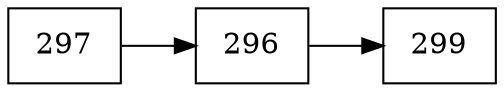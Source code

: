 digraph grafico{
rankdir=LR
node[shape=box]
concentrate=true
compound=true;
nodo297[label ="297"];
nodo297->nodo296
nodo296[label ="296"];
nodo296->nodo299
nodo299[label ="299"];
}
